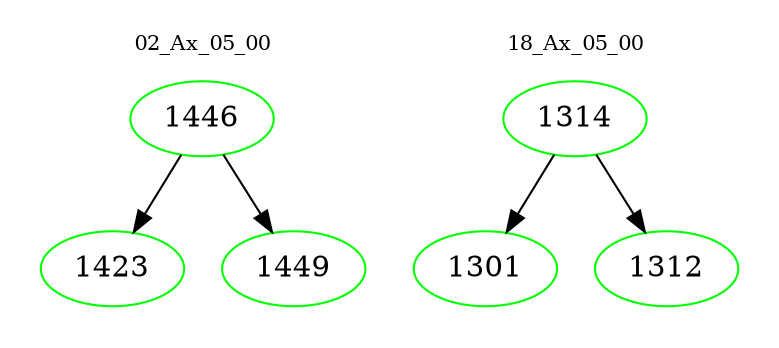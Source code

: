 digraph{
subgraph cluster_0 {
color = white
label = "02_Ax_05_00";
fontsize=10;
T0_1446 [label="1446", color="green"]
T0_1446 -> T0_1423 [color="black"]
T0_1423 [label="1423", color="green"]
T0_1446 -> T0_1449 [color="black"]
T0_1449 [label="1449", color="green"]
}
subgraph cluster_1 {
color = white
label = "18_Ax_05_00";
fontsize=10;
T1_1314 [label="1314", color="green"]
T1_1314 -> T1_1301 [color="black"]
T1_1301 [label="1301", color="green"]
T1_1314 -> T1_1312 [color="black"]
T1_1312 [label="1312", color="green"]
}
}
